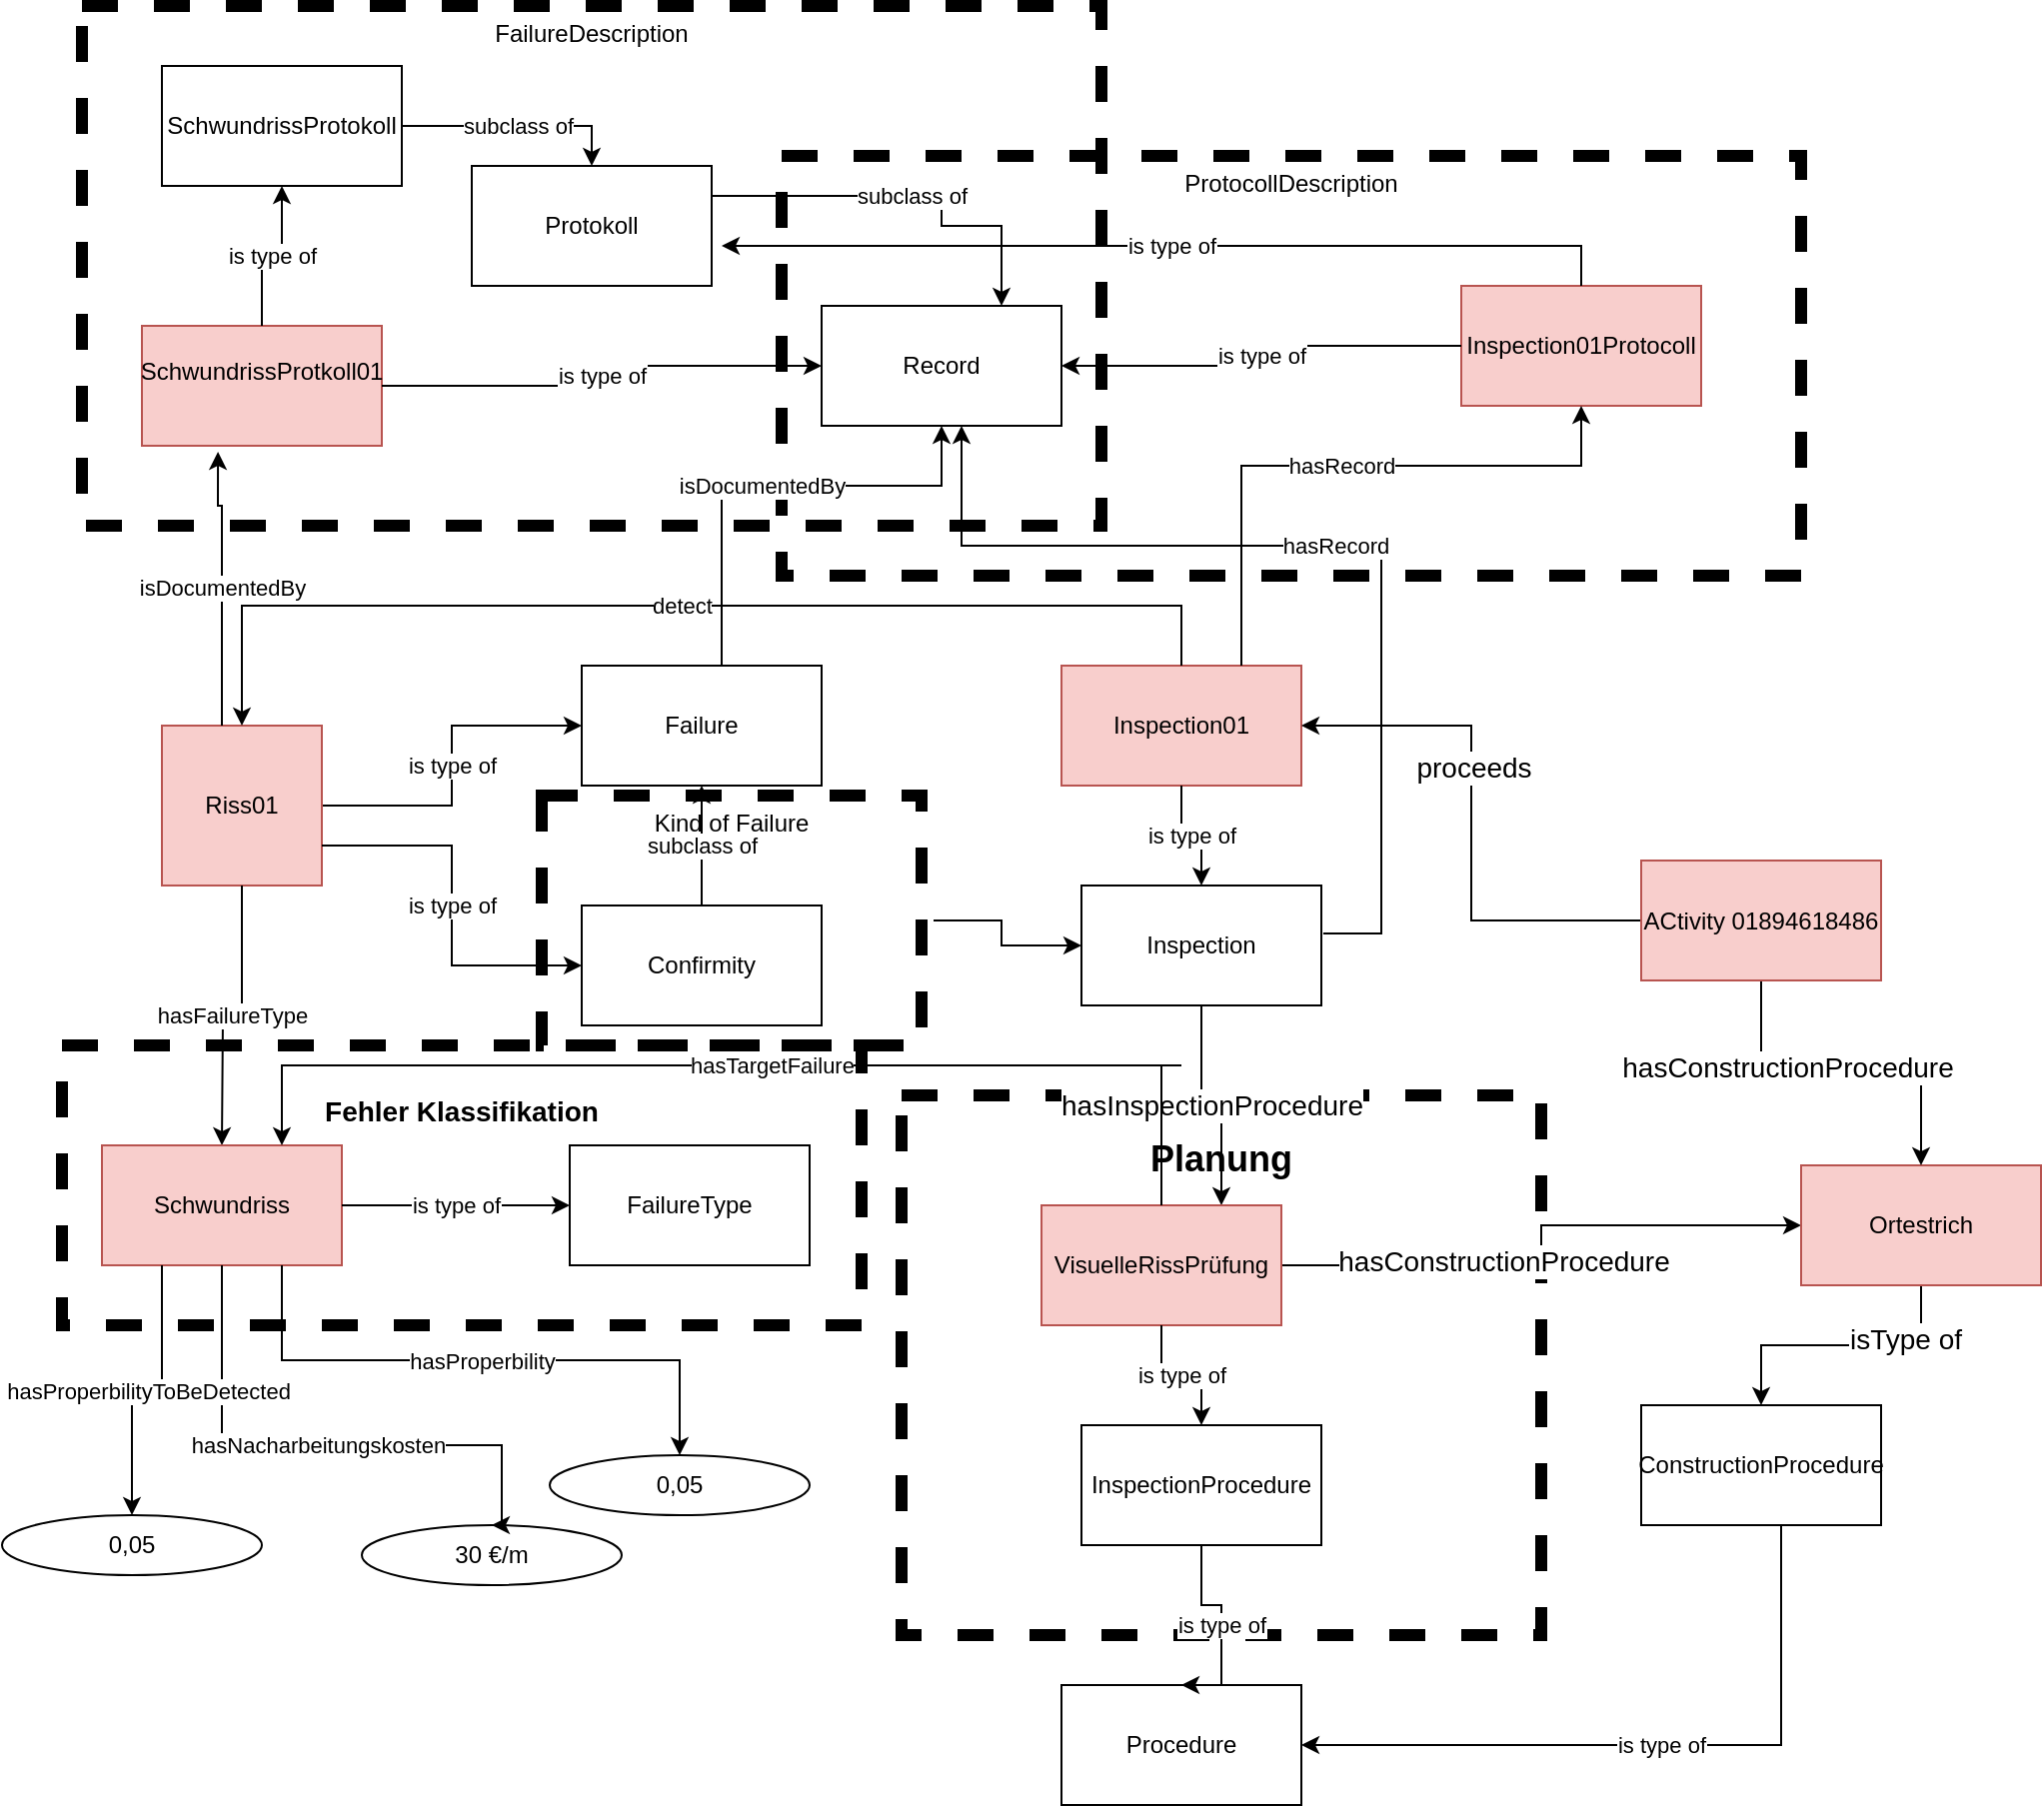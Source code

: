 <mxfile version="20.4.0"><diagram id="3wBXSge-cAHv2GRjSBxU" name="Seite-1"><mxGraphModel dx="1298" dy="1788" grid="1" gridSize="10" guides="1" tooltips="1" connect="1" arrows="1" fold="1" page="1" pageScale="1" pageWidth="827" pageHeight="1169" math="0" shadow="0"><root><mxCell id="0"/><mxCell id="1" parent="0"/><mxCell id="Tn2vft9ix7Atuxw_kMJM-52" value="" style="edgeStyle=orthogonalEdgeStyle;rounded=0;orthogonalLoop=1;jettySize=auto;html=1;fontSize=14;" edge="1" parent="1" source="Tn2vft9ix7Atuxw_kMJM-29" target="Tn2vft9ix7Atuxw_kMJM-17"><mxGeometry relative="1" as="geometry"/></mxCell><mxCell id="Tn2vft9ix7Atuxw_kMJM-29" value="Kind of Failure" style="rounded=0;whiteSpace=wrap;html=1;glass=0;strokeWidth=6;dashed=1;perimeterSpacing=6;gradientColor=none;fillColor=none;verticalAlign=top;" vertex="1" parent="1"><mxGeometry x="280" y="165" width="190" height="125" as="geometry"/></mxCell><mxCell id="Tn2vft9ix7Atuxw_kMJM-40" value="ProtocollDescription" style="rounded=0;whiteSpace=wrap;html=1;glass=0;strokeWidth=6;dashed=1;perimeterSpacing=6;gradientColor=none;fillColor=none;verticalAlign=top;" vertex="1" parent="1"><mxGeometry x="400" y="-155" width="510" height="210" as="geometry"/></mxCell><mxCell id="Tn2vft9ix7Atuxw_kMJM-27" value="&lt;h2&gt;&lt;font style=&quot;font-size: 14px; line-height: 1.3;&quot;&gt;Fehler Klassifikation&lt;/font&gt;&lt;/h2&gt;" style="rounded=0;whiteSpace=wrap;html=1;glass=0;strokeWidth=6;dashed=1;perimeterSpacing=6;gradientColor=none;fillColor=none;verticalAlign=top;" vertex="1" parent="1"><mxGeometry x="40" y="290" width="400" height="140" as="geometry"/></mxCell><mxCell id="Tn2vft9ix7Atuxw_kMJM-28" value="&lt;h2&gt;Planung&lt;/h2&gt;" style="rounded=0;whiteSpace=wrap;html=1;glass=0;strokeWidth=6;dashed=1;perimeterSpacing=6;gradientColor=none;fillColor=none;verticalAlign=top;" vertex="1" parent="1"><mxGeometry x="460" y="315" width="320" height="270" as="geometry"/></mxCell><mxCell id="Tn2vft9ix7Atuxw_kMJM-2" value="is type of" style="edgeStyle=orthogonalEdgeStyle;rounded=0;orthogonalLoop=1;jettySize=auto;html=1;" edge="1" parent="1" source="Tn2vft9ix7Atuxw_kMJM-1" target="Tn2vft9ix7Atuxw_kMJM-7"><mxGeometry relative="1" as="geometry"><mxPoint x="360" y="140" as="targetPoint"/></mxGeometry></mxCell><mxCell id="Tn2vft9ix7Atuxw_kMJM-1" value="&lt;div&gt;Riss01&lt;/div&gt;" style="whiteSpace=wrap;html=1;aspect=fixed;flipH=0;flipV=1;fillColor=#f8cecc;strokeColor=#b85450;" vertex="1" parent="1"><mxGeometry x="90" y="130" width="80" height="80" as="geometry"/></mxCell><mxCell id="Tn2vft9ix7Atuxw_kMJM-10" value="subclass of" style="edgeStyle=orthogonalEdgeStyle;rounded=0;orthogonalLoop=1;jettySize=auto;html=1;entryX=0.5;entryY=1;entryDx=0;entryDy=0;exitX=0.5;exitY=0;exitDx=0;exitDy=0;" edge="1" parent="1" source="Tn2vft9ix7Atuxw_kMJM-9" target="Tn2vft9ix7Atuxw_kMJM-7"><mxGeometry relative="1" as="geometry"><mxPoint x="420" y="180" as="sourcePoint"/></mxGeometry></mxCell><mxCell id="Tn2vft9ix7Atuxw_kMJM-7" value="Failure" style="rounded=0;whiteSpace=wrap;html=1;" vertex="1" parent="1"><mxGeometry x="300" y="100" width="120" height="60" as="geometry"/></mxCell><mxCell id="Tn2vft9ix7Atuxw_kMJM-8" value="is type of" style="edgeStyle=orthogonalEdgeStyle;rounded=0;orthogonalLoop=1;jettySize=auto;html=1;exitX=1;exitY=0.75;exitDx=0;exitDy=0;entryX=0;entryY=0.5;entryDx=0;entryDy=0;" edge="1" parent="1" source="Tn2vft9ix7Atuxw_kMJM-1" target="Tn2vft9ix7Atuxw_kMJM-9"><mxGeometry relative="1" as="geometry"><mxPoint x="460" y="220" as="targetPoint"/><mxPoint x="240" y="150" as="sourcePoint"/></mxGeometry></mxCell><mxCell id="Tn2vft9ix7Atuxw_kMJM-9" value="Confirmity" style="rounded=0;whiteSpace=wrap;html=1;" vertex="1" parent="1"><mxGeometry x="300" y="220" width="120" height="60" as="geometry"/></mxCell><mxCell id="Tn2vft9ix7Atuxw_kMJM-11" value="hasFailureType" style="edgeStyle=orthogonalEdgeStyle;rounded=0;orthogonalLoop=1;jettySize=auto;html=1;exitX=0.5;exitY=1;exitDx=0;exitDy=0;" edge="1" parent="1" source="Tn2vft9ix7Atuxw_kMJM-1"><mxGeometry relative="1" as="geometry"><mxPoint x="120" y="340" as="targetPoint"/><mxPoint x="140" y="340" as="sourcePoint"/></mxGeometry></mxCell><mxCell id="Tn2vft9ix7Atuxw_kMJM-12" value="Schwundriss" style="rounded=0;whiteSpace=wrap;html=1;fillColor=#f8cecc;strokeColor=#b85450;" vertex="1" parent="1"><mxGeometry x="60" y="340" width="120" height="60" as="geometry"/></mxCell><mxCell id="Tn2vft9ix7Atuxw_kMJM-13" value="is type of" style="edgeStyle=orthogonalEdgeStyle;rounded=0;orthogonalLoop=1;jettySize=auto;html=1;exitX=1;exitY=0.5;exitDx=0;exitDy=0;entryX=0;entryY=0.5;entryDx=0;entryDy=0;" edge="1" parent="1" target="Tn2vft9ix7Atuxw_kMJM-14" source="Tn2vft9ix7Atuxw_kMJM-12"><mxGeometry relative="1" as="geometry"><mxPoint x="500" y="370" as="targetPoint"/><mxPoint x="200" y="340" as="sourcePoint"/></mxGeometry></mxCell><mxCell id="Tn2vft9ix7Atuxw_kMJM-14" value="FailureType" style="rounded=0;whiteSpace=wrap;html=1;" vertex="1" parent="1"><mxGeometry x="294" y="340" width="120" height="60" as="geometry"/></mxCell><mxCell id="Tn2vft9ix7Atuxw_kMJM-15" value="Inspection01" style="rounded=0;whiteSpace=wrap;html=1;fillColor=#f8cecc;strokeColor=#b85450;" vertex="1" parent="1"><mxGeometry x="540" y="100" width="120" height="60" as="geometry"/></mxCell><mxCell id="Tn2vft9ix7Atuxw_kMJM-16" value="&lt;div&gt;detect&lt;/div&gt;" style="edgeStyle=orthogonalEdgeStyle;rounded=0;orthogonalLoop=1;jettySize=auto;html=1;exitX=0.5;exitY=0;exitDx=0;exitDy=0;" edge="1" parent="1" source="Tn2vft9ix7Atuxw_kMJM-15"><mxGeometry relative="1" as="geometry"><mxPoint x="130" y="130" as="targetPoint"/><mxPoint x="130" y="220" as="sourcePoint"/><Array as="points"><mxPoint x="600" y="70"/><mxPoint x="130" y="70"/></Array></mxGeometry></mxCell><mxCell id="Tn2vft9ix7Atuxw_kMJM-64" value="hasInspectionProcedure" style="edgeStyle=orthogonalEdgeStyle;rounded=0;orthogonalLoop=1;jettySize=auto;html=1;fontSize=14;entryX=0.75;entryY=0;entryDx=0;entryDy=0;" edge="1" parent="1" source="Tn2vft9ix7Atuxw_kMJM-17" target="Tn2vft9ix7Atuxw_kMJM-21"><mxGeometry relative="1" as="geometry"/></mxCell><mxCell id="Tn2vft9ix7Atuxw_kMJM-17" value="Inspection" style="rounded=0;whiteSpace=wrap;html=1;" vertex="1" parent="1"><mxGeometry x="550" y="210" width="120" height="60" as="geometry"/></mxCell><mxCell id="Tn2vft9ix7Atuxw_kMJM-18" value="is type of" style="edgeStyle=orthogonalEdgeStyle;rounded=0;orthogonalLoop=1;jettySize=auto;html=1;entryX=0.5;entryY=0;entryDx=0;entryDy=0;exitX=0.5;exitY=1;exitDx=0;exitDy=0;" edge="1" parent="1" source="Tn2vft9ix7Atuxw_kMJM-15" target="Tn2vft9ix7Atuxw_kMJM-17"><mxGeometry relative="1" as="geometry"><mxPoint x="310" y="140" as="targetPoint"/><mxPoint x="170" y="180" as="sourcePoint"/></mxGeometry></mxCell><mxCell id="Tn2vft9ix7Atuxw_kMJM-58" style="edgeStyle=orthogonalEdgeStyle;rounded=0;orthogonalLoop=1;jettySize=auto;html=1;fontSize=14;" edge="1" parent="1" source="Tn2vft9ix7Atuxw_kMJM-21" target="Tn2vft9ix7Atuxw_kMJM-57"><mxGeometry relative="1" as="geometry"/></mxCell><mxCell id="Tn2vft9ix7Atuxw_kMJM-61" value="hasConstructionProcedure" style="edgeLabel;html=1;align=center;verticalAlign=middle;resizable=0;points=[];fontSize=14;" vertex="1" connectable="0" parent="Tn2vft9ix7Atuxw_kMJM-58"><mxGeometry x="-0.201" y="2" relative="1" as="geometry"><mxPoint x="-1" as="offset"/></mxGeometry></mxCell><mxCell id="Tn2vft9ix7Atuxw_kMJM-21" value="VisuelleRissPrüfung" style="rounded=0;whiteSpace=wrap;html=1;fillColor=#f8cecc;strokeColor=#b85450;" vertex="1" parent="1"><mxGeometry x="530" y="370" width="120" height="60" as="geometry"/></mxCell><mxCell id="Tn2vft9ix7Atuxw_kMJM-22" value="hasTargetFailure" style="edgeStyle=orthogonalEdgeStyle;rounded=0;orthogonalLoop=1;jettySize=auto;html=1;exitX=0.5;exitY=0;exitDx=0;exitDy=0;" edge="1" parent="1" source="Tn2vft9ix7Atuxw_kMJM-21"><mxGeometry relative="1" as="geometry"><mxPoint x="150" y="340" as="targetPoint"/><mxPoint x="130" y="490" as="sourcePoint"/><Array as="points"><mxPoint x="600" y="300"/><mxPoint x="150" y="300"/><mxPoint x="150" y="340"/></Array></mxGeometry></mxCell><mxCell id="Tn2vft9ix7Atuxw_kMJM-23" value="InspectionProcedure" style="rounded=0;whiteSpace=wrap;html=1;" vertex="1" parent="1"><mxGeometry x="550" y="480" width="120" height="60" as="geometry"/></mxCell><mxCell id="Tn2vft9ix7Atuxw_kMJM-24" value="is type of" style="edgeStyle=orthogonalEdgeStyle;rounded=0;orthogonalLoop=1;jettySize=auto;html=1;entryX=0.5;entryY=0;entryDx=0;entryDy=0;exitX=0.5;exitY=1;exitDx=0;exitDy=0;" edge="1" parent="1" source="Tn2vft9ix7Atuxw_kMJM-21" target="Tn2vft9ix7Atuxw_kMJM-23"><mxGeometry relative="1" as="geometry"><mxPoint x="310" y="410" as="targetPoint"/><mxPoint x="170" y="450" as="sourcePoint"/></mxGeometry></mxCell><mxCell id="Tn2vft9ix7Atuxw_kMJM-25" value="&lt;div&gt;0,05&lt;/div&gt;" style="ellipse;whiteSpace=wrap;html=1;" vertex="1" parent="1"><mxGeometry x="284" y="495" width="130" height="30" as="geometry"/></mxCell><mxCell id="Tn2vft9ix7Atuxw_kMJM-26" value="hasProperbility" style="edgeStyle=orthogonalEdgeStyle;rounded=0;orthogonalLoop=1;jettySize=auto;html=1;exitX=0.75;exitY=1;exitDx=0;exitDy=0;entryX=0.5;entryY=0;entryDx=0;entryDy=0;" edge="1" parent="1" source="Tn2vft9ix7Atuxw_kMJM-12" target="Tn2vft9ix7Atuxw_kMJM-25"><mxGeometry relative="1" as="geometry"><mxPoint x="304" y="380" as="targetPoint"/><mxPoint x="190" y="380" as="sourcePoint"/></mxGeometry></mxCell><mxCell id="Tn2vft9ix7Atuxw_kMJM-30" value="FailureDescription" style="rounded=0;whiteSpace=wrap;html=1;glass=0;strokeWidth=6;dashed=1;perimeterSpacing=6;gradientColor=none;fillColor=none;verticalAlign=top;" vertex="1" parent="1"><mxGeometry x="50" y="-230" width="510" height="260" as="geometry"/></mxCell><mxCell id="Tn2vft9ix7Atuxw_kMJM-31" value="Record" style="rounded=0;whiteSpace=wrap;html=1;" vertex="1" parent="1"><mxGeometry x="420" y="-80" width="120" height="60" as="geometry"/></mxCell><mxCell id="Tn2vft9ix7Atuxw_kMJM-32" value="&lt;div&gt;SchwundrissProtkoll01&lt;/div&gt;&lt;div&gt;&lt;br&gt;&lt;/div&gt;" style="rounded=0;whiteSpace=wrap;html=1;fillColor=#f8cecc;strokeColor=#b85450;" vertex="1" parent="1"><mxGeometry x="80" y="-70" width="120" height="60" as="geometry"/></mxCell><mxCell id="Tn2vft9ix7Atuxw_kMJM-33" value="is type of" style="edgeStyle=orthogonalEdgeStyle;rounded=0;orthogonalLoop=1;jettySize=auto;html=1;exitX=1;exitY=0.5;exitDx=0;exitDy=0;entryX=0;entryY=0.5;entryDx=0;entryDy=0;" edge="1" parent="1" source="Tn2vft9ix7Atuxw_kMJM-32" target="Tn2vft9ix7Atuxw_kMJM-31"><mxGeometry relative="1" as="geometry"><mxPoint x="370" y="-70" as="targetPoint"/><mxPoint x="230" y="-30" as="sourcePoint"/></mxGeometry></mxCell><mxCell id="Tn2vft9ix7Atuxw_kMJM-34" value="isDocumentedBy" style="edgeStyle=orthogonalEdgeStyle;rounded=0;orthogonalLoop=1;jettySize=auto;html=1;exitX=0.5;exitY=0;exitDx=0;exitDy=0;entryX=0.5;entryY=1;entryDx=0;entryDy=0;" edge="1" parent="1" source="Tn2vft9ix7Atuxw_kMJM-7" target="Tn2vft9ix7Atuxw_kMJM-31"><mxGeometry relative="1" as="geometry"><mxPoint x="140" y="140" as="targetPoint"/><mxPoint x="610" y="110" as="sourcePoint"/><Array as="points"><mxPoint x="370" y="100"/><mxPoint x="370" y="10"/><mxPoint x="480" y="10"/></Array></mxGeometry></mxCell><mxCell id="Tn2vft9ix7Atuxw_kMJM-35" value="hasRecord" style="edgeStyle=orthogonalEdgeStyle;rounded=0;orthogonalLoop=1;jettySize=auto;html=1;exitX=1.008;exitY=0.4;exitDx=0;exitDy=0;exitPerimeter=0;" edge="1" parent="1" source="Tn2vft9ix7Atuxw_kMJM-17" target="Tn2vft9ix7Atuxw_kMJM-31"><mxGeometry relative="1" as="geometry"><mxPoint x="490" y="-10" as="targetPoint"/><mxPoint x="370" y="110" as="sourcePoint"/><Array as="points"><mxPoint x="700" y="234"/><mxPoint x="700" y="40"/><mxPoint x="490" y="40"/></Array></mxGeometry></mxCell><mxCell id="Tn2vft9ix7Atuxw_kMJM-36" value="Protokoll" style="rounded=0;whiteSpace=wrap;html=1;" vertex="1" parent="1"><mxGeometry x="245" y="-150" width="120" height="60" as="geometry"/></mxCell><mxCell id="Tn2vft9ix7Atuxw_kMJM-37" value="is type of" style="edgeStyle=orthogonalEdgeStyle;rounded=0;orthogonalLoop=1;jettySize=auto;html=1;exitX=0.5;exitY=0;exitDx=0;exitDy=0;entryX=0.5;entryY=1;entryDx=0;entryDy=0;" edge="1" parent="1" target="Tn2vft9ix7Atuxw_kMJM-51" source="Tn2vft9ix7Atuxw_kMJM-32"><mxGeometry relative="1" as="geometry"><mxPoint x="200" y="-140" as="targetPoint"/><mxPoint x="30" y="-110" as="sourcePoint"/></mxGeometry></mxCell><mxCell id="Tn2vft9ix7Atuxw_kMJM-38" value="subclass of" style="edgeStyle=orthogonalEdgeStyle;rounded=0;orthogonalLoop=1;jettySize=auto;html=1;entryX=0.75;entryY=0;entryDx=0;entryDy=0;exitX=1;exitY=0.25;exitDx=0;exitDy=0;" edge="1" parent="1" source="Tn2vft9ix7Atuxw_kMJM-36" target="Tn2vft9ix7Atuxw_kMJM-31"><mxGeometry relative="1" as="geometry"><mxPoint x="370" y="230" as="sourcePoint"/><mxPoint x="370" y="170" as="targetPoint"/><Array as="points"><mxPoint x="480" y="-135"/><mxPoint x="480" y="-120"/><mxPoint x="510" y="-120"/></Array></mxGeometry></mxCell><mxCell id="Tn2vft9ix7Atuxw_kMJM-39" value="isDocumentedBy" style="edgeStyle=orthogonalEdgeStyle;rounded=0;orthogonalLoop=1;jettySize=auto;html=1;exitX=0.5;exitY=0;exitDx=0;exitDy=0;entryX=0.317;entryY=1.05;entryDx=0;entryDy=0;entryPerimeter=0;" edge="1" parent="1" target="Tn2vft9ix7Atuxw_kMJM-32"><mxGeometry relative="1" as="geometry"><mxPoint x="120" y="-20" as="targetPoint"/><mxPoint x="120" y="130" as="sourcePoint"/><Array as="points"><mxPoint x="120" y="20"/><mxPoint x="118" y="20"/></Array></mxGeometry></mxCell><mxCell id="Tn2vft9ix7Atuxw_kMJM-41" value="Inspection01Protocoll" style="rounded=0;whiteSpace=wrap;html=1;fillColor=#f8cecc;strokeColor=#b85450;" vertex="1" parent="1"><mxGeometry x="740" y="-90" width="120" height="60" as="geometry"/></mxCell><mxCell id="Tn2vft9ix7Atuxw_kMJM-43" value="hasRecord" style="edgeStyle=orthogonalEdgeStyle;rounded=0;orthogonalLoop=1;jettySize=auto;html=1;exitX=0.75;exitY=0;exitDx=0;exitDy=0;entryX=0.5;entryY=1;entryDx=0;entryDy=0;" edge="1" parent="1" source="Tn2vft9ix7Atuxw_kMJM-15" target="Tn2vft9ix7Atuxw_kMJM-41"><mxGeometry relative="1" as="geometry"><mxPoint x="500" y="-10" as="targetPoint"/><mxPoint x="680.96" y="244" as="sourcePoint"/><Array as="points"><mxPoint x="630"/><mxPoint x="800"/></Array></mxGeometry></mxCell><mxCell id="Tn2vft9ix7Atuxw_kMJM-44" value="is type of" style="edgeStyle=orthogonalEdgeStyle;rounded=0;orthogonalLoop=1;jettySize=auto;html=1;exitX=0.5;exitY=0;exitDx=0;exitDy=0;" edge="1" parent="1" source="Tn2vft9ix7Atuxw_kMJM-41"><mxGeometry relative="1" as="geometry"><mxPoint x="370" y="-110" as="targetPoint"/><mxPoint x="150" y="-60" as="sourcePoint"/><Array as="points"><mxPoint x="800" y="-110"/><mxPoint x="370" y="-110"/></Array></mxGeometry></mxCell><mxCell id="Tn2vft9ix7Atuxw_kMJM-45" value="30 €/m" style="ellipse;whiteSpace=wrap;html=1;" vertex="1" parent="1"><mxGeometry x="190" y="530" width="130" height="30" as="geometry"/></mxCell><mxCell id="Tn2vft9ix7Atuxw_kMJM-46" value="hasNacharbeitungskosten" style="edgeStyle=orthogonalEdgeStyle;rounded=0;orthogonalLoop=1;jettySize=auto;html=1;entryX=0.5;entryY=0;entryDx=0;entryDy=0;" edge="1" parent="1" source="Tn2vft9ix7Atuxw_kMJM-12" target="Tn2vft9ix7Atuxw_kMJM-45"><mxGeometry relative="1" as="geometry"><mxPoint x="545" y="560" as="targetPoint"/><mxPoint x="160" y="410" as="sourcePoint"/><Array as="points"><mxPoint x="120" y="490"/><mxPoint x="260" y="490"/><mxPoint x="260" y="530"/></Array></mxGeometry></mxCell><mxCell id="Tn2vft9ix7Atuxw_kMJM-47" value="is type of" style="edgeStyle=orthogonalEdgeStyle;rounded=0;orthogonalLoop=1;jettySize=auto;html=1;exitX=0;exitY=0.5;exitDx=0;exitDy=0;entryX=1;entryY=0.5;entryDx=0;entryDy=0;" edge="1" parent="1" source="Tn2vft9ix7Atuxw_kMJM-41" target="Tn2vft9ix7Atuxw_kMJM-31"><mxGeometry relative="1" as="geometry"><mxPoint x="430" y="-40" as="targetPoint"/><mxPoint x="210" y="-30" as="sourcePoint"/></mxGeometry></mxCell><mxCell id="Tn2vft9ix7Atuxw_kMJM-48" value="&lt;div&gt;0,05&lt;/div&gt;" style="ellipse;whiteSpace=wrap;html=1;" vertex="1" parent="1"><mxGeometry x="10" y="525" width="130" height="30" as="geometry"/></mxCell><mxCell id="Tn2vft9ix7Atuxw_kMJM-49" value="hasProperbilityToBeDetected" style="edgeStyle=orthogonalEdgeStyle;rounded=0;orthogonalLoop=1;jettySize=auto;html=1;exitX=0.25;exitY=1;exitDx=0;exitDy=0;entryX=0.5;entryY=0;entryDx=0;entryDy=0;" edge="1" parent="1" target="Tn2vft9ix7Atuxw_kMJM-48" source="Tn2vft9ix7Atuxw_kMJM-12"><mxGeometry relative="1" as="geometry"><mxPoint x="64" y="427.5" as="targetPoint"/><mxPoint x="-90" y="447.5" as="sourcePoint"/></mxGeometry></mxCell><mxCell id="Tn2vft9ix7Atuxw_kMJM-50" value="subclass of" style="edgeStyle=orthogonalEdgeStyle;rounded=0;orthogonalLoop=1;jettySize=auto;html=1;entryX=0.5;entryY=0;entryDx=0;entryDy=0;exitX=1;exitY=0.5;exitDx=0;exitDy=0;" edge="1" parent="1" source="Tn2vft9ix7Atuxw_kMJM-51" target="Tn2vft9ix7Atuxw_kMJM-36"><mxGeometry relative="1" as="geometry"><mxPoint x="210" y="-240" as="sourcePoint"/><mxPoint x="150" y="-260" as="targetPoint"/></mxGeometry></mxCell><mxCell id="Tn2vft9ix7Atuxw_kMJM-51" value="SchwundrissProtokoll" style="rounded=0;whiteSpace=wrap;html=1;" vertex="1" parent="1"><mxGeometry x="90" y="-200" width="120" height="60" as="geometry"/></mxCell><mxCell id="Tn2vft9ix7Atuxw_kMJM-53" value="Procedure" style="rounded=0;whiteSpace=wrap;html=1;" vertex="1" parent="1"><mxGeometry x="540" y="610" width="120" height="60" as="geometry"/></mxCell><mxCell id="Tn2vft9ix7Atuxw_kMJM-54" value="is type of" style="edgeStyle=orthogonalEdgeStyle;rounded=0;orthogonalLoop=1;jettySize=auto;html=1;entryX=0.5;entryY=0;entryDx=0;entryDy=0;exitX=0.5;exitY=1;exitDx=0;exitDy=0;" edge="1" parent="1" source="Tn2vft9ix7Atuxw_kMJM-23" target="Tn2vft9ix7Atuxw_kMJM-53"><mxGeometry relative="1" as="geometry"><mxPoint x="620" y="490" as="targetPoint"/><mxPoint x="610" y="440" as="sourcePoint"/><Array as="points"><mxPoint x="610" y="570"/><mxPoint x="620" y="570"/><mxPoint x="620" y="610"/></Array></mxGeometry></mxCell><mxCell id="Tn2vft9ix7Atuxw_kMJM-55" value="ConstructionProcedure" style="rounded=0;whiteSpace=wrap;html=1;" vertex="1" parent="1"><mxGeometry x="830" y="470" width="120" height="60" as="geometry"/></mxCell><mxCell id="Tn2vft9ix7Atuxw_kMJM-56" value="is type of" style="edgeStyle=orthogonalEdgeStyle;rounded=0;orthogonalLoop=1;jettySize=auto;html=1;entryX=1;entryY=0.5;entryDx=0;entryDy=0;exitX=0.5;exitY=1;exitDx=0;exitDy=0;" edge="1" parent="1" source="Tn2vft9ix7Atuxw_kMJM-55" target="Tn2vft9ix7Atuxw_kMJM-53"><mxGeometry relative="1" as="geometry"><mxPoint x="610" y="620" as="targetPoint"/><mxPoint x="620" y="550" as="sourcePoint"/><Array as="points"><mxPoint x="900" y="530"/><mxPoint x="900" y="640"/></Array></mxGeometry></mxCell><mxCell id="Tn2vft9ix7Atuxw_kMJM-60" style="edgeStyle=orthogonalEdgeStyle;rounded=0;orthogonalLoop=1;jettySize=auto;html=1;fontSize=14;" edge="1" parent="1" source="Tn2vft9ix7Atuxw_kMJM-57" target="Tn2vft9ix7Atuxw_kMJM-55"><mxGeometry relative="1" as="geometry"/></mxCell><mxCell id="Tn2vft9ix7Atuxw_kMJM-68" value="&lt;div&gt;isType of&lt;/div&gt;" style="edgeLabel;html=1;align=center;verticalAlign=middle;resizable=0;points=[];fontSize=14;" vertex="1" connectable="0" parent="Tn2vft9ix7Atuxw_kMJM-60"><mxGeometry x="-0.475" y="-3" relative="1" as="geometry"><mxPoint x="-1" as="offset"/></mxGeometry></mxCell><mxCell id="Tn2vft9ix7Atuxw_kMJM-57" value="Ortestrich" style="rounded=0;whiteSpace=wrap;html=1;fillColor=#f8cecc;strokeColor=#b85450;" vertex="1" parent="1"><mxGeometry x="910" y="350" width="120" height="60" as="geometry"/></mxCell><mxCell id="Tn2vft9ix7Atuxw_kMJM-63" style="edgeStyle=orthogonalEdgeStyle;rounded=0;orthogonalLoop=1;jettySize=auto;html=1;fontSize=14;" edge="1" parent="1" source="Tn2vft9ix7Atuxw_kMJM-62" target="Tn2vft9ix7Atuxw_kMJM-57"><mxGeometry relative="1" as="geometry"/></mxCell><mxCell id="Tn2vft9ix7Atuxw_kMJM-65" value="hasConstructionProcedure" style="edgeLabel;html=1;align=center;verticalAlign=middle;resizable=0;points=[];fontSize=14;" vertex="1" connectable="0" parent="Tn2vft9ix7Atuxw_kMJM-63"><mxGeometry x="-0.316" y="2" relative="1" as="geometry"><mxPoint y="-1" as="offset"/></mxGeometry></mxCell><mxCell id="Tn2vft9ix7Atuxw_kMJM-66" style="edgeStyle=orthogonalEdgeStyle;rounded=0;orthogonalLoop=1;jettySize=auto;html=1;entryX=1;entryY=0.5;entryDx=0;entryDy=0;fontSize=14;" edge="1" parent="1" source="Tn2vft9ix7Atuxw_kMJM-62" target="Tn2vft9ix7Atuxw_kMJM-15"><mxGeometry relative="1" as="geometry"/></mxCell><mxCell id="Tn2vft9ix7Atuxw_kMJM-67" value="proceeds" style="edgeLabel;html=1;align=center;verticalAlign=middle;resizable=0;points=[];fontSize=14;" vertex="1" connectable="0" parent="Tn2vft9ix7Atuxw_kMJM-66"><mxGeometry x="0.2" y="-1" relative="1" as="geometry"><mxPoint y="-1" as="offset"/></mxGeometry></mxCell><mxCell id="Tn2vft9ix7Atuxw_kMJM-62" value="ACtivity 01894618486" style="rounded=0;whiteSpace=wrap;html=1;fillColor=#f8cecc;strokeColor=#b85450;" vertex="1" parent="1"><mxGeometry x="830" y="197.5" width="120" height="60" as="geometry"/></mxCell></root></mxGraphModel></diagram></mxfile>